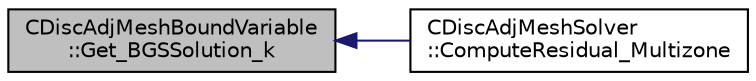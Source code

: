 digraph "CDiscAdjMeshBoundVariable::Get_BGSSolution_k"
{
  edge [fontname="Helvetica",fontsize="10",labelfontname="Helvetica",labelfontsize="10"];
  node [fontname="Helvetica",fontsize="10",shape=record];
  rankdir="LR";
  Node12 [label="CDiscAdjMeshBoundVariable\l::Get_BGSSolution_k",height=0.2,width=0.4,color="black", fillcolor="grey75", style="filled", fontcolor="black"];
  Node12 -> Node13 [dir="back",color="midnightblue",fontsize="10",style="solid",fontname="Helvetica"];
  Node13 [label="CDiscAdjMeshSolver\l::ComputeResidual_Multizone",height=0.2,width=0.4,color="black", fillcolor="white", style="filled",URL="$class_c_disc_adj_mesh_solver.html#a2cd1ce7cb9f504db2856980964ccdbb1",tooltip="Set the value of the max residual and RMS residual. "];
}
